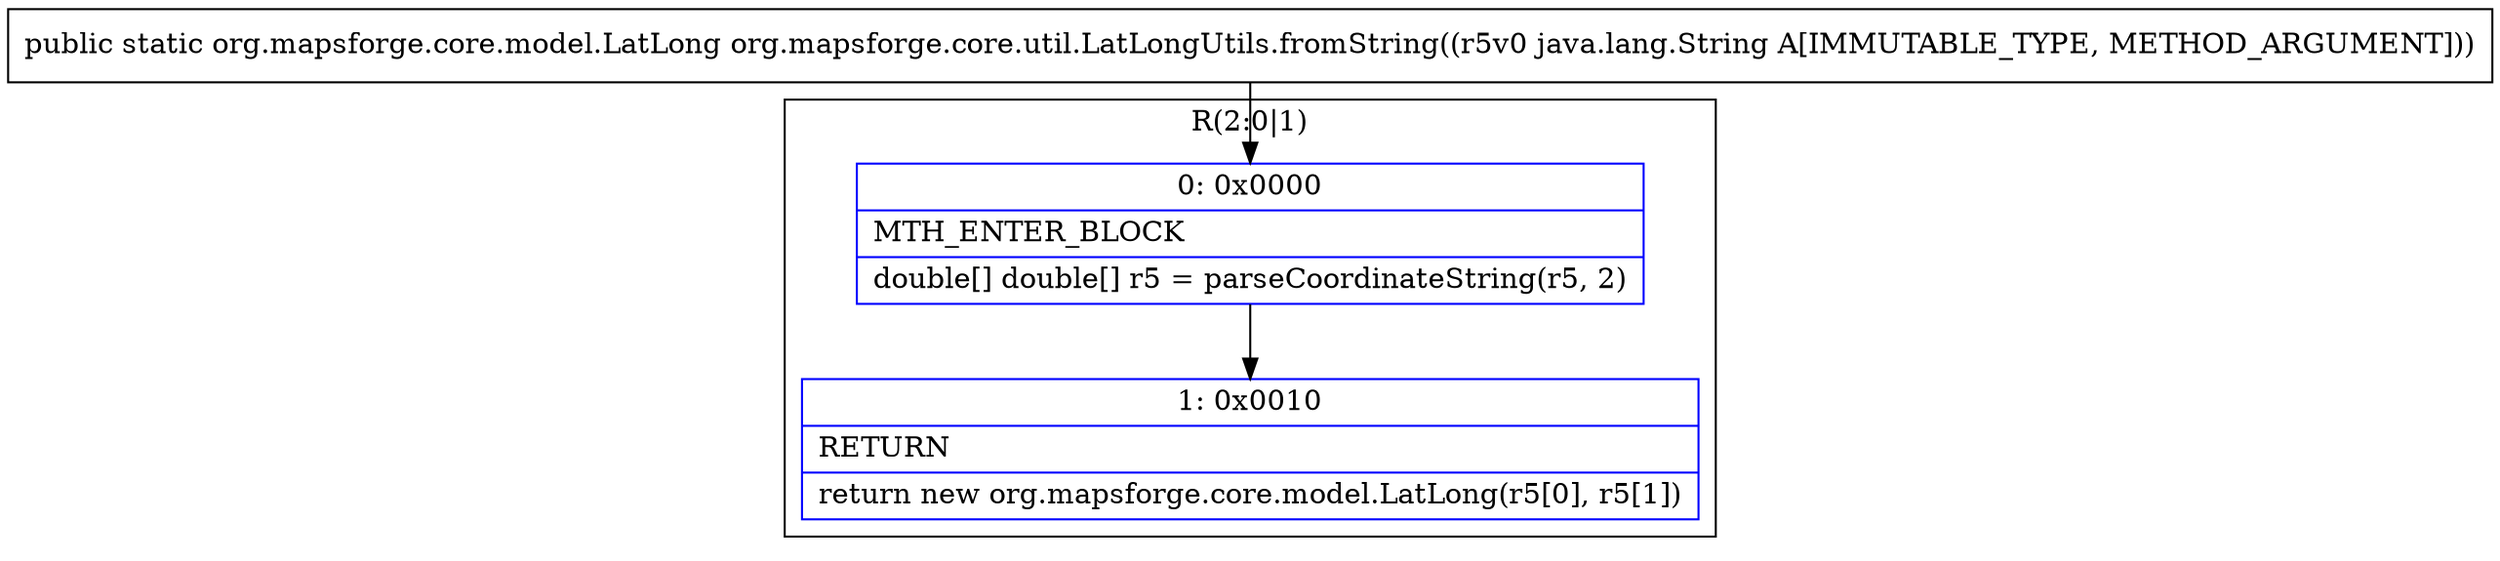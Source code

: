 digraph "CFG fororg.mapsforge.core.util.LatLongUtils.fromString(Ljava\/lang\/String;)Lorg\/mapsforge\/core\/model\/LatLong;" {
subgraph cluster_Region_1865297939 {
label = "R(2:0|1)";
node [shape=record,color=blue];
Node_0 [shape=record,label="{0\:\ 0x0000|MTH_ENTER_BLOCK\l|double[] double[] r5 = parseCoordinateString(r5, 2)\l}"];
Node_1 [shape=record,label="{1\:\ 0x0010|RETURN\l|return new org.mapsforge.core.model.LatLong(r5[0], r5[1])\l}"];
}
MethodNode[shape=record,label="{public static org.mapsforge.core.model.LatLong org.mapsforge.core.util.LatLongUtils.fromString((r5v0 java.lang.String A[IMMUTABLE_TYPE, METHOD_ARGUMENT])) }"];
MethodNode -> Node_0;
Node_0 -> Node_1;
}

